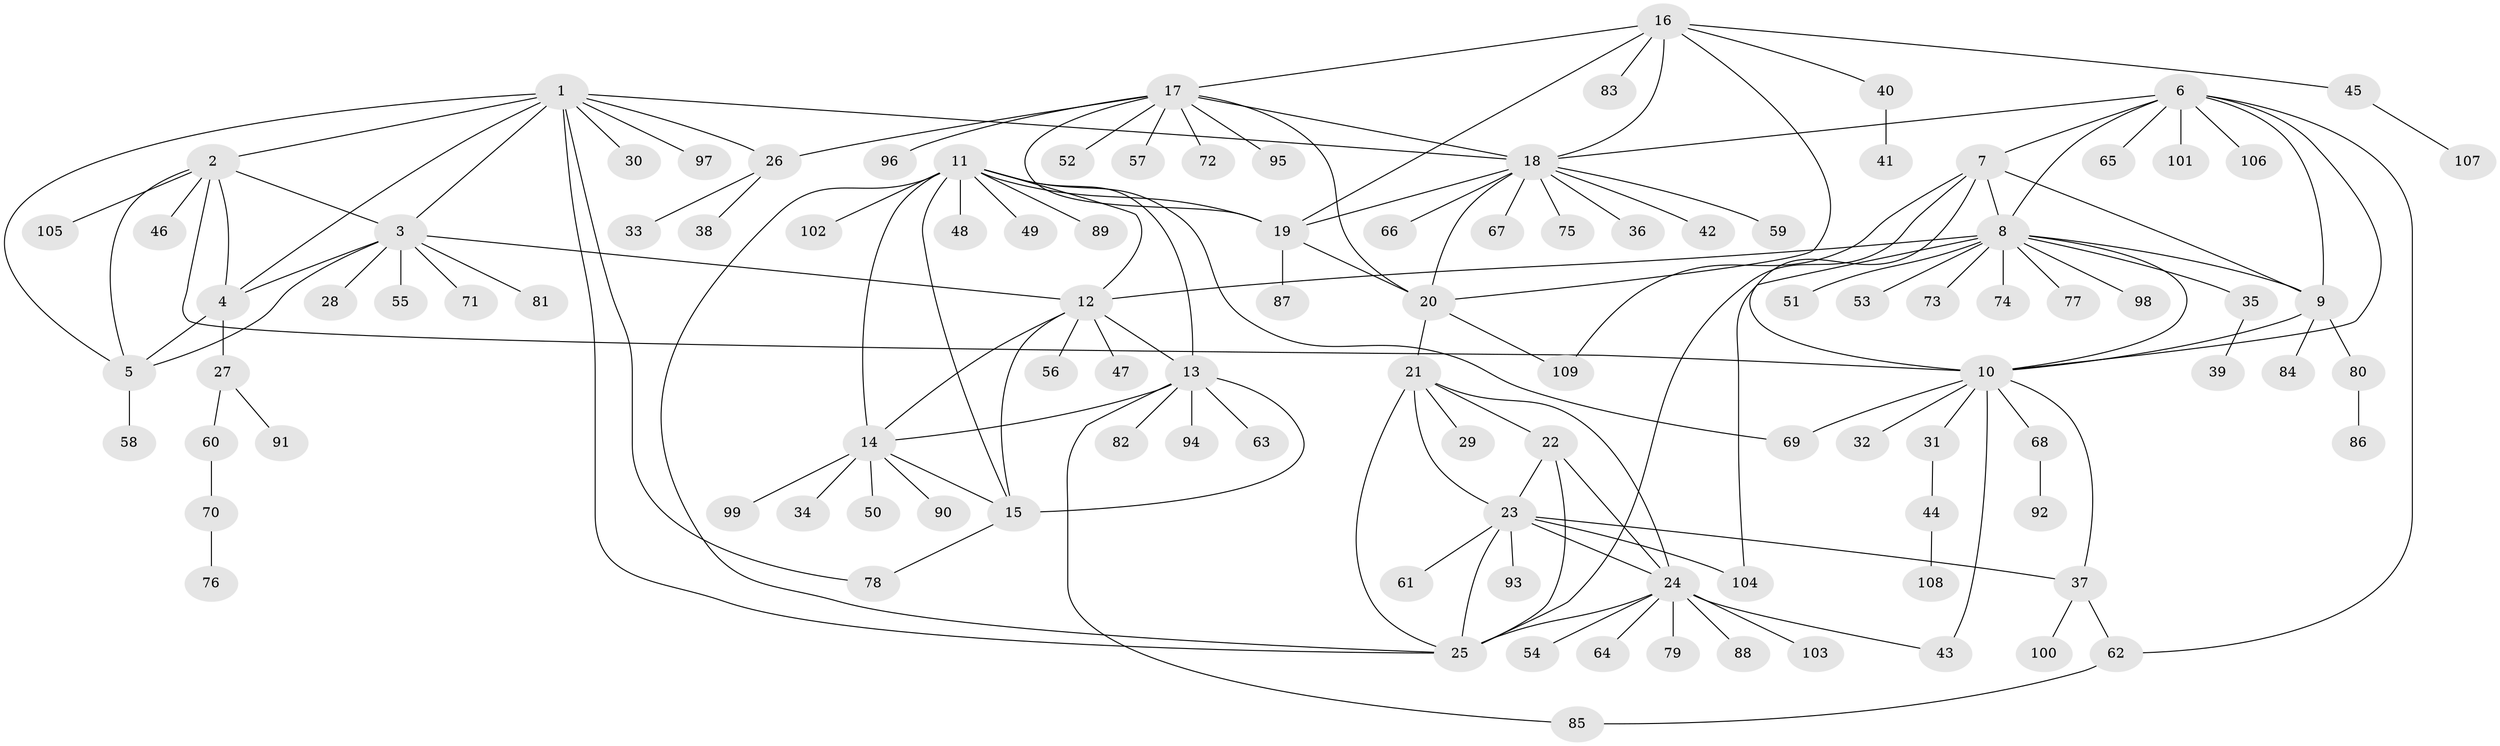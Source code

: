 // coarse degree distribution, {12: 0.023809523809523808, 6: 0.08333333333333333, 14: 0.023809523809523808, 4: 0.03571428571428571, 8: 0.023809523809523808, 5: 0.023809523809523808, 11: 0.023809523809523808, 10: 0.011904761904761904, 1: 0.6428571428571429, 2: 0.08333333333333333, 3: 0.023809523809523808}
// Generated by graph-tools (version 1.1) at 2025/24/03/03/25 07:24:14]
// undirected, 109 vertices, 153 edges
graph export_dot {
graph [start="1"]
  node [color=gray90,style=filled];
  1;
  2;
  3;
  4;
  5;
  6;
  7;
  8;
  9;
  10;
  11;
  12;
  13;
  14;
  15;
  16;
  17;
  18;
  19;
  20;
  21;
  22;
  23;
  24;
  25;
  26;
  27;
  28;
  29;
  30;
  31;
  32;
  33;
  34;
  35;
  36;
  37;
  38;
  39;
  40;
  41;
  42;
  43;
  44;
  45;
  46;
  47;
  48;
  49;
  50;
  51;
  52;
  53;
  54;
  55;
  56;
  57;
  58;
  59;
  60;
  61;
  62;
  63;
  64;
  65;
  66;
  67;
  68;
  69;
  70;
  71;
  72;
  73;
  74;
  75;
  76;
  77;
  78;
  79;
  80;
  81;
  82;
  83;
  84;
  85;
  86;
  87;
  88;
  89;
  90;
  91;
  92;
  93;
  94;
  95;
  96;
  97;
  98;
  99;
  100;
  101;
  102;
  103;
  104;
  105;
  106;
  107;
  108;
  109;
  1 -- 2;
  1 -- 3;
  1 -- 4;
  1 -- 5;
  1 -- 18;
  1 -- 25;
  1 -- 26;
  1 -- 30;
  1 -- 78;
  1 -- 97;
  2 -- 3;
  2 -- 4;
  2 -- 5;
  2 -- 10;
  2 -- 46;
  2 -- 105;
  3 -- 4;
  3 -- 5;
  3 -- 12;
  3 -- 28;
  3 -- 55;
  3 -- 71;
  3 -- 81;
  4 -- 5;
  4 -- 27;
  5 -- 58;
  6 -- 7;
  6 -- 8;
  6 -- 9;
  6 -- 10;
  6 -- 18;
  6 -- 62;
  6 -- 65;
  6 -- 101;
  6 -- 106;
  7 -- 8;
  7 -- 9;
  7 -- 10;
  7 -- 25;
  7 -- 109;
  8 -- 9;
  8 -- 10;
  8 -- 12;
  8 -- 35;
  8 -- 51;
  8 -- 53;
  8 -- 73;
  8 -- 74;
  8 -- 77;
  8 -- 98;
  8 -- 104;
  9 -- 10;
  9 -- 80;
  9 -- 84;
  10 -- 31;
  10 -- 32;
  10 -- 37;
  10 -- 43;
  10 -- 68;
  10 -- 69;
  11 -- 12;
  11 -- 13;
  11 -- 14;
  11 -- 15;
  11 -- 19;
  11 -- 25;
  11 -- 48;
  11 -- 49;
  11 -- 69;
  11 -- 89;
  11 -- 102;
  12 -- 13;
  12 -- 14;
  12 -- 15;
  12 -- 47;
  12 -- 56;
  13 -- 14;
  13 -- 15;
  13 -- 63;
  13 -- 82;
  13 -- 85;
  13 -- 94;
  14 -- 15;
  14 -- 34;
  14 -- 50;
  14 -- 90;
  14 -- 99;
  15 -- 78;
  16 -- 17;
  16 -- 18;
  16 -- 19;
  16 -- 20;
  16 -- 40;
  16 -- 45;
  16 -- 83;
  17 -- 18;
  17 -- 19;
  17 -- 20;
  17 -- 26;
  17 -- 52;
  17 -- 57;
  17 -- 72;
  17 -- 95;
  17 -- 96;
  18 -- 19;
  18 -- 20;
  18 -- 36;
  18 -- 42;
  18 -- 59;
  18 -- 66;
  18 -- 67;
  18 -- 75;
  19 -- 20;
  19 -- 87;
  20 -- 21;
  20 -- 109;
  21 -- 22;
  21 -- 23;
  21 -- 24;
  21 -- 25;
  21 -- 29;
  22 -- 23;
  22 -- 24;
  22 -- 25;
  23 -- 24;
  23 -- 25;
  23 -- 37;
  23 -- 61;
  23 -- 93;
  23 -- 104;
  24 -- 25;
  24 -- 43;
  24 -- 54;
  24 -- 64;
  24 -- 79;
  24 -- 88;
  24 -- 103;
  26 -- 33;
  26 -- 38;
  27 -- 60;
  27 -- 91;
  31 -- 44;
  35 -- 39;
  37 -- 62;
  37 -- 100;
  40 -- 41;
  44 -- 108;
  45 -- 107;
  60 -- 70;
  62 -- 85;
  68 -- 92;
  70 -- 76;
  80 -- 86;
}
